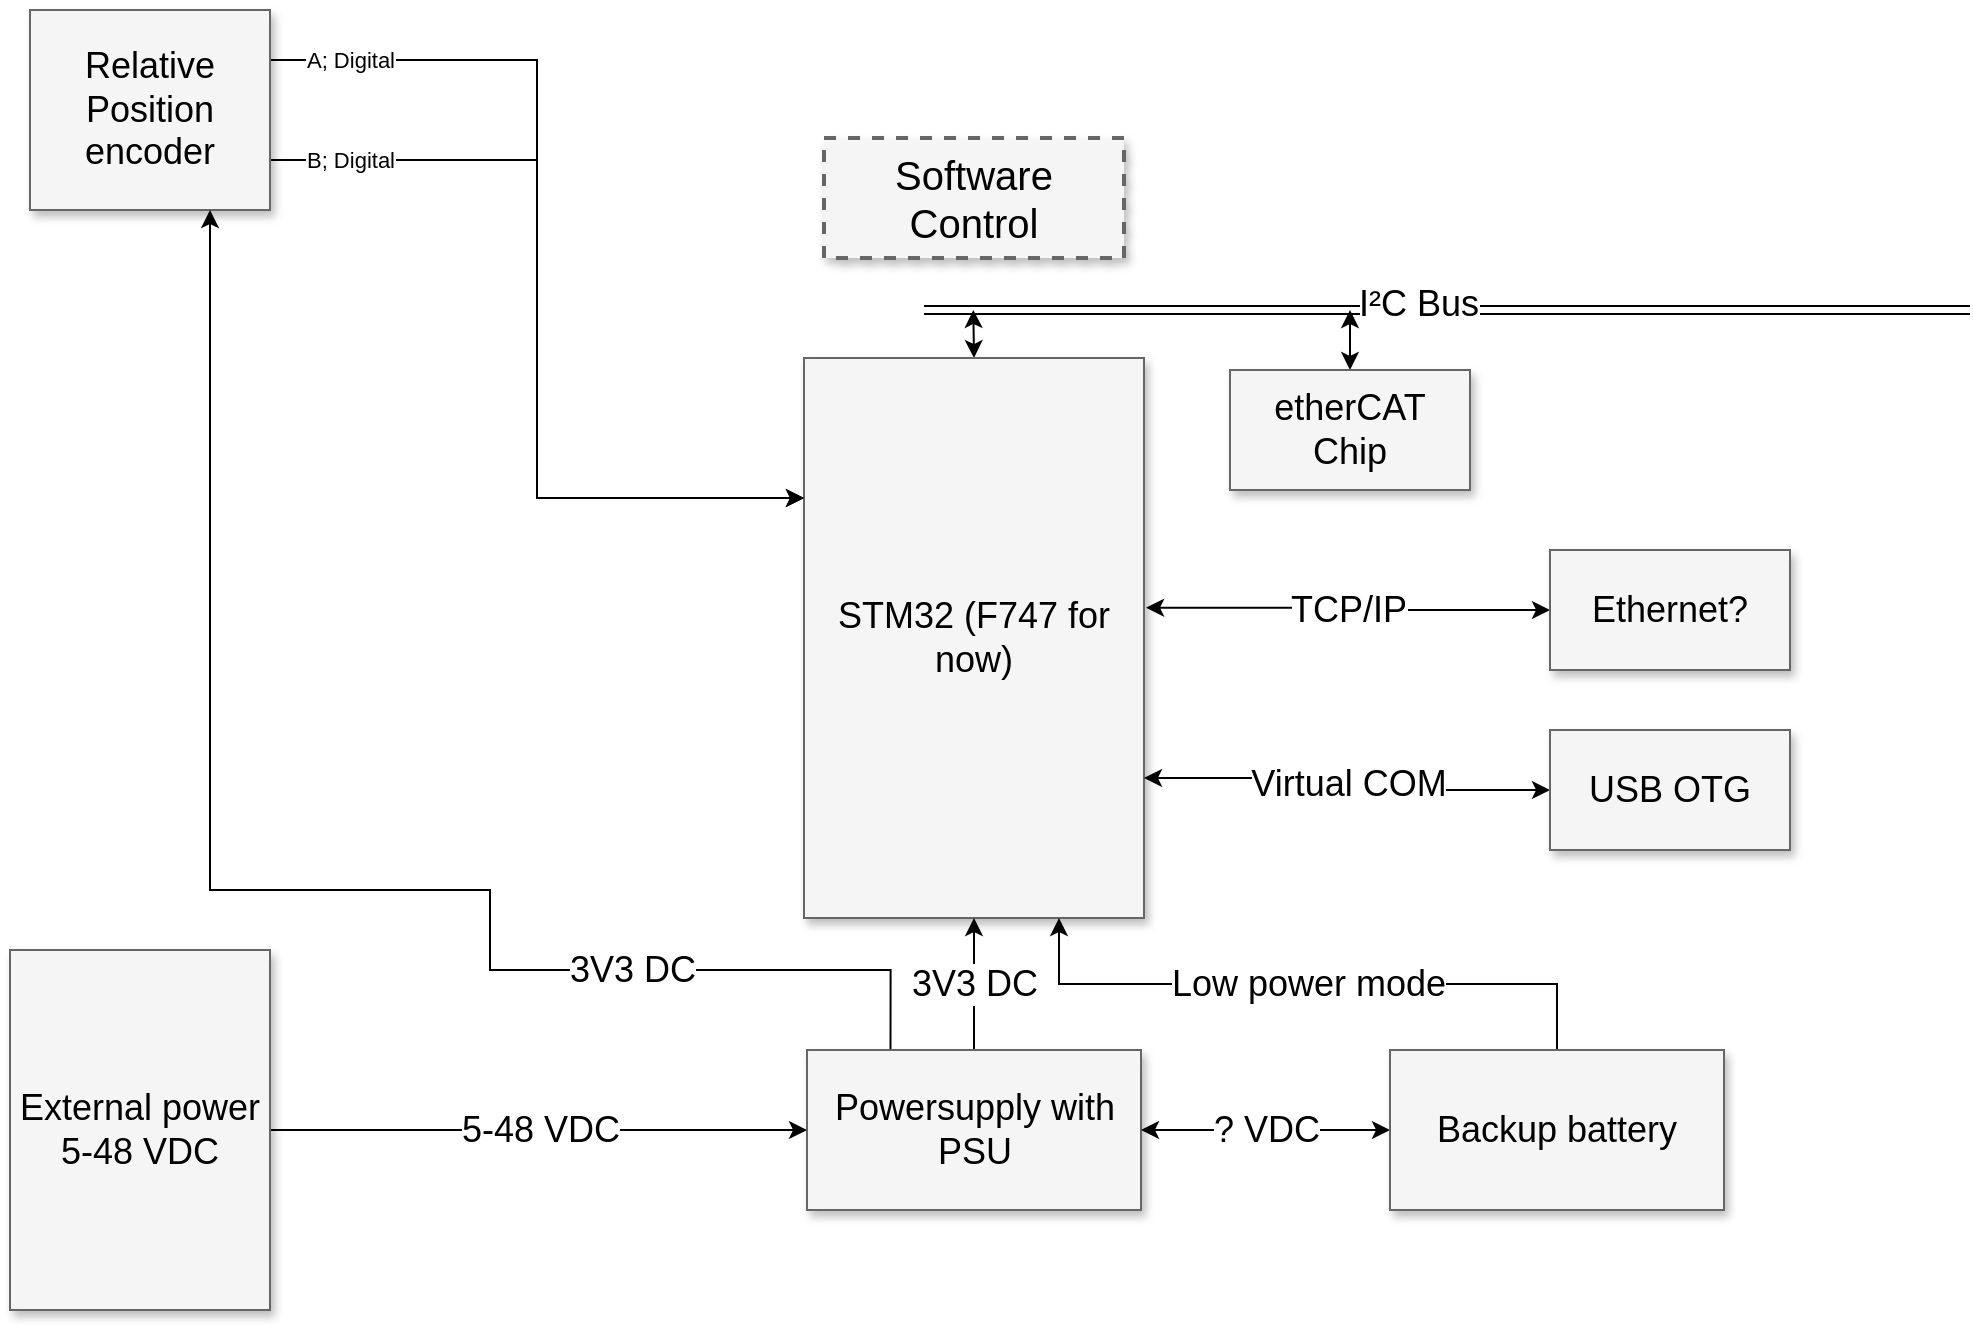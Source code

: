 <mxfile version="14.7.6" type="github">
  <diagram name="Main system" id="90a13364-a465-7bf4-72fc-28e22215d7a0">
    <mxGraphModel dx="1422" dy="790" grid="1" gridSize="10" guides="1" tooltips="1" connect="1" arrows="1" fold="1" page="1" pageScale="1.5" pageWidth="1169" pageHeight="826" background="none" math="0" shadow="0">
      <root>
        <mxCell id="0" style=";html=1;" />
        <mxCell id="1" style=";html=1;" parent="0" />
        <mxCell id="3a17f1ce550125da-1" value="Software Control" style="whiteSpace=wrap;html=1;shadow=1;fontSize=20;fillColor=#f5f5f5;strokeColor=#666666;strokeWidth=2;dashed=1;" parent="1" vertex="1">
          <mxGeometry x="797" y="344" width="150" height="60" as="geometry" />
        </mxCell>
        <mxCell id="dA12gsGNi2PgmM5HZedz-6" style="edgeStyle=orthogonalEdgeStyle;rounded=0;orthogonalLoop=1;jettySize=auto;html=1;exitX=0.5;exitY=0;exitDx=0;exitDy=0;startArrow=classic;startFill=1;" edge="1" parent="1" source="3a17f1ce550125da-2">
          <mxGeometry relative="1" as="geometry">
            <mxPoint x="871.667" y="430" as="targetPoint" />
          </mxGeometry>
        </mxCell>
        <mxCell id="3a17f1ce550125da-2" value="STM32 (F747 for now)" style="whiteSpace=wrap;html=1;shadow=1;fontSize=18;fillColor=#f5f5f5;strokeColor=#666666;" parent="1" vertex="1">
          <mxGeometry x="787" y="454" width="170" height="280" as="geometry" />
        </mxCell>
        <mxCell id="dA12gsGNi2PgmM5HZedz-8" style="edgeStyle=orthogonalEdgeStyle;rounded=0;orthogonalLoop=1;jettySize=auto;html=1;exitX=0.5;exitY=0;exitDx=0;exitDy=0;fontSize=18;startArrow=classic;startFill=1;" edge="1" parent="1" source="3a17f1ce550125da-4">
          <mxGeometry relative="1" as="geometry">
            <mxPoint x="1060" y="430" as="targetPoint" />
          </mxGeometry>
        </mxCell>
        <mxCell id="3a17f1ce550125da-4" value="etherCAT&lt;br&gt;Chip" style="whiteSpace=wrap;html=1;shadow=1;fontSize=18;fillColor=#f5f5f5;strokeColor=#666666;" parent="1" vertex="1">
          <mxGeometry x="1000" y="460" width="120" height="60" as="geometry" />
        </mxCell>
        <mxCell id="dA12gsGNi2PgmM5HZedz-1" value="A; Digital" style="edgeStyle=orthogonalEdgeStyle;rounded=0;orthogonalLoop=1;jettySize=auto;html=1;exitX=1;exitY=0.25;exitDx=0;exitDy=0;entryX=0;entryY=0.25;entryDx=0;entryDy=0;" edge="1" parent="1" source="3a17f1ce550125da-8" target="3a17f1ce550125da-2">
          <mxGeometry x="-0.835" relative="1" as="geometry">
            <mxPoint as="offset" />
          </mxGeometry>
        </mxCell>
        <mxCell id="dA12gsGNi2PgmM5HZedz-2" value="B; Digital" style="edgeStyle=orthogonalEdgeStyle;rounded=0;orthogonalLoop=1;jettySize=auto;html=1;exitX=1;exitY=0.75;exitDx=0;exitDy=0;entryX=0;entryY=0.25;entryDx=0;entryDy=0;" edge="1" parent="1" source="3a17f1ce550125da-8" target="3a17f1ce550125da-2">
          <mxGeometry x="-0.817" relative="1" as="geometry">
            <mxPoint x="580" y="550" as="targetPoint" />
            <mxPoint as="offset" />
          </mxGeometry>
        </mxCell>
        <mxCell id="3a17f1ce550125da-8" value="Relative Position encoder" style="whiteSpace=wrap;html=1;shadow=1;fontSize=18;fillColor=#f5f5f5;strokeColor=#666666;" parent="1" vertex="1">
          <mxGeometry x="400" y="280" width="120" height="100" as="geometry" />
        </mxCell>
        <mxCell id="dA12gsGNi2PgmM5HZedz-4" value="" style="shape=link;html=1;startArrow=classic;startFill=1;" edge="1" parent="1">
          <mxGeometry width="100" relative="1" as="geometry">
            <mxPoint x="847" y="430" as="sourcePoint" />
            <mxPoint x="1370" y="430" as="targetPoint" />
          </mxGeometry>
        </mxCell>
        <mxCell id="dA12gsGNi2PgmM5HZedz-5" value="I²C Bus" style="edgeLabel;html=1;align=center;verticalAlign=middle;resizable=0;points=[];fontSize=18;" vertex="1" connectable="0" parent="dA12gsGNi2PgmM5HZedz-4">
          <mxGeometry x="-0.055" y="3" relative="1" as="geometry">
            <mxPoint as="offset" />
          </mxGeometry>
        </mxCell>
        <mxCell id="dA12gsGNi2PgmM5HZedz-14" value="3V3 DC" style="edgeStyle=orthogonalEdgeStyle;rounded=0;orthogonalLoop=1;jettySize=auto;html=1;exitX=0.5;exitY=0;exitDx=0;exitDy=0;entryX=0.5;entryY=1;entryDx=0;entryDy=0;fontSize=18;startArrow=none;startFill=0;" edge="1" parent="1" source="dA12gsGNi2PgmM5HZedz-10" target="3a17f1ce550125da-2">
          <mxGeometry relative="1" as="geometry" />
        </mxCell>
        <mxCell id="dA12gsGNi2PgmM5HZedz-15" style="edgeStyle=orthogonalEdgeStyle;rounded=0;orthogonalLoop=1;jettySize=auto;html=1;exitX=0.25;exitY=0;exitDx=0;exitDy=0;entryX=0.75;entryY=1;entryDx=0;entryDy=0;fontSize=18;startArrow=none;startFill=0;" edge="1" parent="1" source="dA12gsGNi2PgmM5HZedz-10" target="3a17f1ce550125da-8">
          <mxGeometry relative="1" as="geometry">
            <Array as="points">
              <mxPoint x="830" y="760" />
              <mxPoint x="630" y="760" />
              <mxPoint x="630" y="720" />
              <mxPoint x="490" y="720" />
            </Array>
          </mxGeometry>
        </mxCell>
        <mxCell id="dA12gsGNi2PgmM5HZedz-16" value="3V3 DC" style="edgeLabel;html=1;align=center;verticalAlign=middle;resizable=0;points=[];fontSize=18;" vertex="1" connectable="0" parent="dA12gsGNi2PgmM5HZedz-15">
          <mxGeometry x="-0.554" relative="1" as="geometry">
            <mxPoint as="offset" />
          </mxGeometry>
        </mxCell>
        <mxCell id="dA12gsGNi2PgmM5HZedz-10" value="Powersupply with PSU" style="whiteSpace=wrap;html=1;shadow=1;fontSize=18;fillColor=#f5f5f5;strokeColor=#666666;" vertex="1" parent="1">
          <mxGeometry x="788.5" y="800" width="167" height="80" as="geometry" />
        </mxCell>
        <mxCell id="dA12gsGNi2PgmM5HZedz-13" value="5-48 VDC" style="edgeStyle=orthogonalEdgeStyle;rounded=0;orthogonalLoop=1;jettySize=auto;html=1;exitX=1;exitY=0.5;exitDx=0;exitDy=0;entryX=0;entryY=0.5;entryDx=0;entryDy=0;fontSize=18;startArrow=none;startFill=0;" edge="1" parent="1" source="dA12gsGNi2PgmM5HZedz-12" target="dA12gsGNi2PgmM5HZedz-10">
          <mxGeometry relative="1" as="geometry" />
        </mxCell>
        <mxCell id="dA12gsGNi2PgmM5HZedz-12" value="External power 5-48 VDC" style="whiteSpace=wrap;html=1;shadow=1;fontSize=18;fillColor=#f5f5f5;strokeColor=#666666;" vertex="1" parent="1">
          <mxGeometry x="390" y="750" width="130" height="180" as="geometry" />
        </mxCell>
        <mxCell id="dA12gsGNi2PgmM5HZedz-18" value="? VDC" style="edgeStyle=orthogonalEdgeStyle;rounded=0;orthogonalLoop=1;jettySize=auto;html=1;exitX=0;exitY=0.5;exitDx=0;exitDy=0;entryX=1;entryY=0.5;entryDx=0;entryDy=0;fontSize=18;startArrow=classic;startFill=1;" edge="1" parent="1" source="dA12gsGNi2PgmM5HZedz-17" target="dA12gsGNi2PgmM5HZedz-10">
          <mxGeometry relative="1" as="geometry" />
        </mxCell>
        <mxCell id="dA12gsGNi2PgmM5HZedz-20" value="Low power mode" style="edgeStyle=orthogonalEdgeStyle;rounded=0;orthogonalLoop=1;jettySize=auto;html=1;exitX=0.5;exitY=0;exitDx=0;exitDy=0;entryX=0.75;entryY=1;entryDx=0;entryDy=0;fontSize=18;startArrow=none;startFill=0;" edge="1" parent="1" source="dA12gsGNi2PgmM5HZedz-17" target="3a17f1ce550125da-2">
          <mxGeometry relative="1" as="geometry" />
        </mxCell>
        <mxCell id="dA12gsGNi2PgmM5HZedz-17" value="Backup battery" style="whiteSpace=wrap;html=1;shadow=1;fontSize=18;fillColor=#f5f5f5;strokeColor=#666666;" vertex="1" parent="1">
          <mxGeometry x="1080" y="800" width="167" height="80" as="geometry" />
        </mxCell>
        <mxCell id="dA12gsGNi2PgmM5HZedz-22" value="Virtual COM" style="edgeStyle=orthogonalEdgeStyle;rounded=0;orthogonalLoop=1;jettySize=auto;html=1;exitX=0;exitY=0.5;exitDx=0;exitDy=0;entryX=1;entryY=0.75;entryDx=0;entryDy=0;fontSize=18;startArrow=classic;startFill=1;" edge="1" parent="1" source="dA12gsGNi2PgmM5HZedz-21" target="3a17f1ce550125da-2">
          <mxGeometry relative="1" as="geometry" />
        </mxCell>
        <mxCell id="dA12gsGNi2PgmM5HZedz-21" value="USB OTG" style="whiteSpace=wrap;html=1;shadow=1;fontSize=18;fillColor=#f5f5f5;strokeColor=#666666;" vertex="1" parent="1">
          <mxGeometry x="1160" y="640" width="120" height="60" as="geometry" />
        </mxCell>
        <mxCell id="dA12gsGNi2PgmM5HZedz-24" value="TCP/IP" style="edgeStyle=orthogonalEdgeStyle;rounded=0;orthogonalLoop=1;jettySize=auto;html=1;exitX=0;exitY=0.5;exitDx=0;exitDy=0;entryX=1.006;entryY=0.446;entryDx=0;entryDy=0;entryPerimeter=0;fontSize=18;startArrow=classic;startFill=1;" edge="1" parent="1" source="dA12gsGNi2PgmM5HZedz-23" target="3a17f1ce550125da-2">
          <mxGeometry relative="1" as="geometry" />
        </mxCell>
        <mxCell id="dA12gsGNi2PgmM5HZedz-23" value="Ethernet?" style="whiteSpace=wrap;html=1;shadow=1;fontSize=18;fillColor=#f5f5f5;strokeColor=#666666;" vertex="1" parent="1">
          <mxGeometry x="1160" y="550" width="120" height="60" as="geometry" />
        </mxCell>
      </root>
    </mxGraphModel>
  </diagram>
</mxfile>
